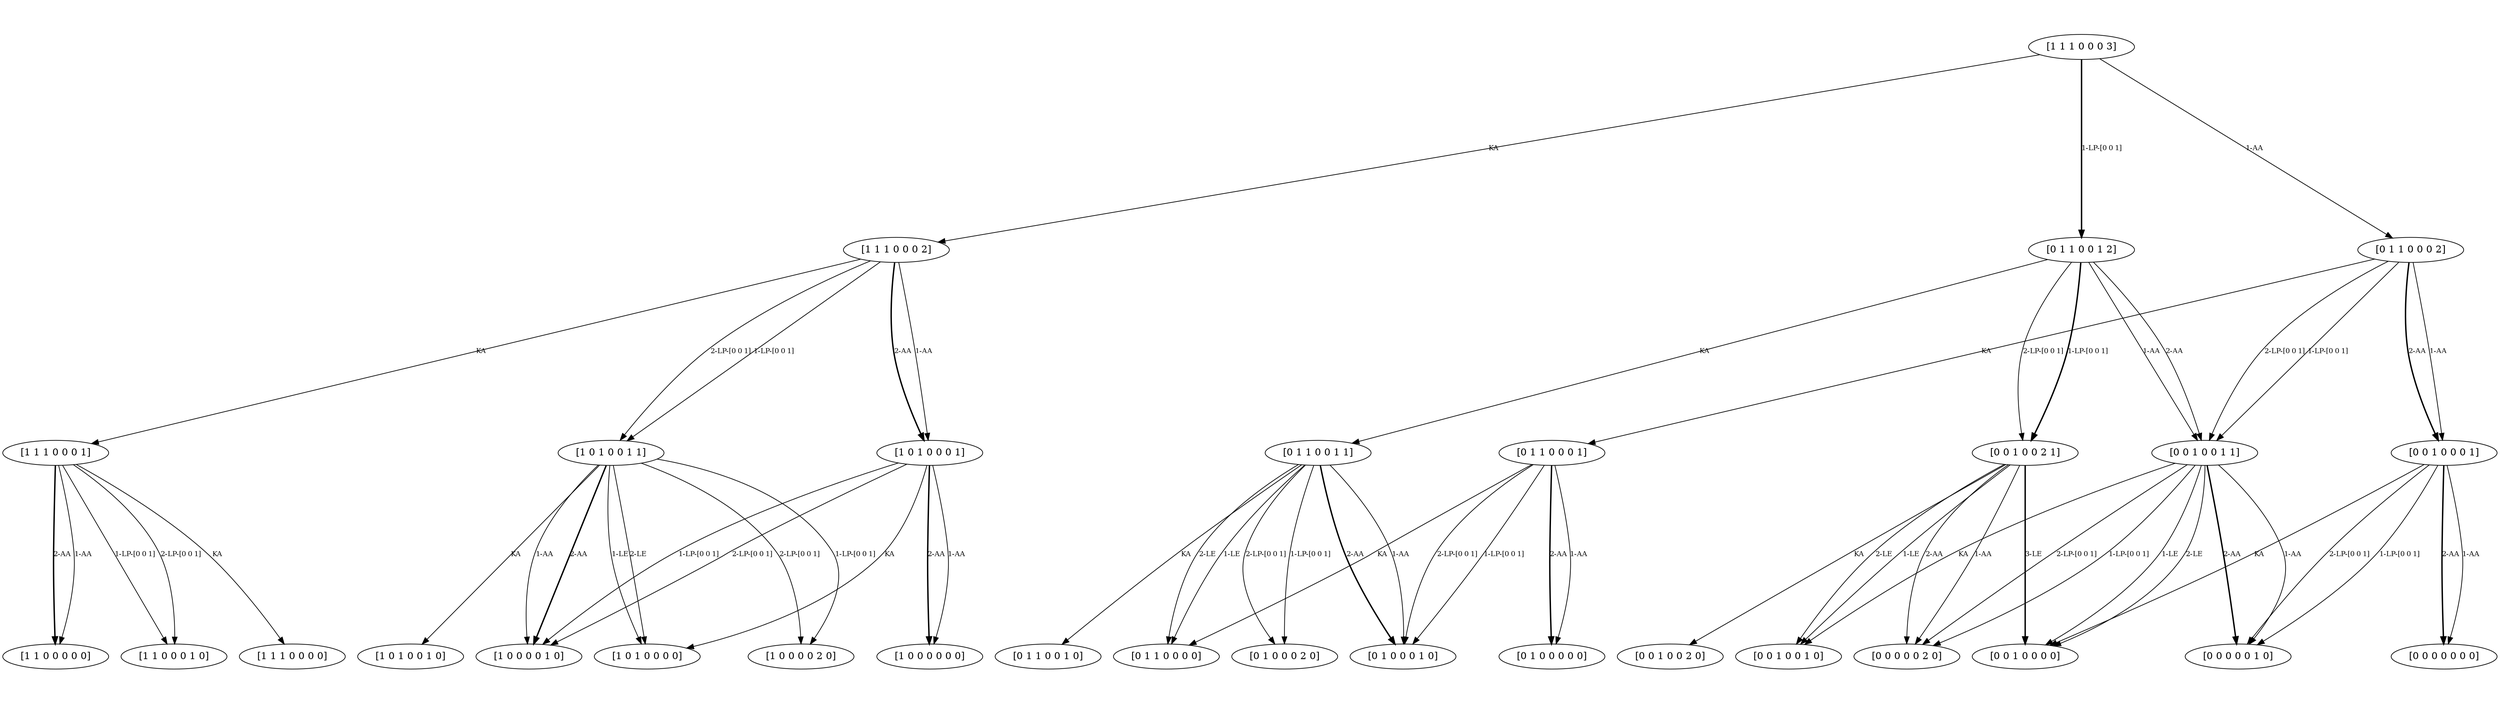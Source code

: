 digraph  {
	graph [ratio=0.28;
	 margin=0];
	node [label="\N"];
	edge [fontsize=10]
	8	 [capacity="[1 1 1]",
		label="[1 1 1 0 0 0 0]",
		stock="[0 0 0]",
		time=0,
		value=0.0];
	9	 [capacity="[1 1 1]",
		label="[1 1 1 0 0 0 1]",
		stock="[0 0 0]",
		time=1,
		value=90.0];
	9 -> 8 [key=0,
	goal="[1 1 1 0 0 0 0]",
	label=KA,
	modus=KA,
	not_best_politic=True,
	revenue=0,
	time=1,
	weight=0.0,
	weight_goal=0.0];
16 [capacity="[1 1 0]",
	label="[1 1 0 0 0 1 0]",
	stock="[0 0 1]",
	time=0,
	value=0.0];
9 -> 16 [key=1,
goal="[1 1 0 0 0 1 0]",
label="1-LP-[0 0 1]",
modus="LP[0 0 1]",
not_best_politic=True,
revenue=0,
time=1,
weight=0.0,
weight_goal=0.0];
9 -> 16 [key=2,
goal="[1 1 0 0 0 1 0]",
label="2-LP-[0 0 1]",
modus="LP[0 0 1]",
not_best_politic=True,
revenue=0,
time=1,
weight=0.0,
weight_goal=0.0];
20 [capacity="[1 1 0]",
label="[1 1 0 0 0 0 0]",
stock="[0 0 0]",
time=0,
value=0.0];
9 -> 20 [key=1,
goal="[1 1 0 0 0 0 0]",
label="1-AA",
modus=AA,
not_best_politic=True,
revenue=100,
time=1,
weight=100.0,
weight_goal=0.0];
9 -> 20 [key=2,
goal="[1 1 0 0 0 0 0]",
label="2-AA",
modus=AA,
not_best_politic=False,
revenue=200,
style=bold,
time=1,
weight=200.0,
weight_goal=0.0];
10 [capacity="[1 1 1]",
label="[1 1 1 0 0 0 2]",
stock="[0 0 0]",
time=2,
value=234.0];
10 -> 9 [key=0,
goal="[1 1 1 0 0 0 1]",
label=KA,
modus=KA,
not_best_politic=True,
revenue=0,
time=2,
weight=0.0,
weight_goal=90.0];
29 [capacity="[1 0 1]",
label="[1 0 1 0 0 1 1]",
stock="[0 0 1]",
time=1,
value=180.0];
10 -> 29 [key=1,
goal="[1 0 1 0 0 1 1]",
label="1-LP-[0 0 1]",
modus="LP[0 0 1]",
not_best_politic=True,
revenue=0,
time=2,
weight=90.0,
weight_goal=180.0];
10 -> 29 [key=2,
goal="[1 0 1 0 0 1 1]",
label="2-LP-[0 0 1]",
modus="LP[0 0 1]",
not_best_politic=True,
revenue=0,
time=2,
weight=90.0,
weight_goal=180.0];
33 [capacity="[1 0 1]",
label="[1 0 1 0 0 0 1]",
stock="[0 0 0]",
time=1,
value=90.0];
10 -> 33 [key=1,
goal="[1 0 1 0 0 0 1]",
label="1-AA",
modus=AA,
not_best_politic=True,
revenue=100,
time=2,
weight=100.0,
weight_goal=90.0];
10 -> 33 [key=2,
goal="[1 0 1 0 0 0 1]",
label="2-AA",
modus=AA,
not_best_politic=False,
revenue=200,
style=bold,
time=2,
weight=200.0,
weight_goal=90.0];
11 [capacity="[1 1 1]",
label="[1 1 1 0 0 0 3]",
stock="[0 0 0]",
time=3,
value=544.75];
11 -> 10 [key=0,
goal="[1 1 1 0 0 0 2]",
label=KA,
modus=KA,
not_best_politic=True,
revenue=0,
time=3,
weight=0.0,
weight_goal=234.0];
54 [capacity="[0 1 1]",
label="[0 1 1 0 0 1 2]",
stock="[0 0 1]",
time=2,
value=1170.0];
11 -> 54 [key=1,
goal="[0 1 1 0 0 1 2]",
label="1-LP-[0 0 1]",
modus="LP[0 0 1]",
not_best_politic=False,
revenue=0,
style=bold,
time=3,
weight=936.0,
weight_goal=1170.0];
58 [capacity="[0 1 1]",
label="[0 1 1 0 0 0 2]",
stock="[0 0 0]",
time=2,
value=234.0];
11 -> 58 [key=1,
goal="[0 1 1 0 0 0 2]",
label="1-AA",
modus=AA,
not_best_politic=True,
revenue=100,
time=3,
weight=100.0,
weight_goal=234.0];
28 [capacity="[1 0 1]",
label="[1 0 1 0 0 1 0]",
stock="[0 0 1]",
time=0,
value=0.0];
29 -> 28 [key=0,
goal="[1 0 1 0 0 1 0]",
label=KA,
modus=KA,
not_best_politic=True,
revenue=0,
time=1,
weight=0.0,
weight_goal=0.0];
32 [capacity="[1 0 1]",
label="[1 0 1 0 0 0 0]",
stock="[0 0 0]",
time=0,
value=0.0];
29 -> 32 [key=1,
goal="[1 0 1 0 0 0 0]",
label="1-LE",
modus=LE,
not_best_politic=True,
revenue=100,
time=1,
weight=100.0,
weight_goal=0.0];
29 -> 32 [key=2,
goal="[1 0 1 0 0 0 0]",
label="2-LE",
modus=LE,
not_best_politic=True,
revenue=200,
time=1,
weight=200.0,
weight_goal=0.0];
36 [capacity="[1 0 0]",
label="[1 0 0 0 0 2 0]",
stock="[0 0 2]",
time=0,
value=0.0];
29 -> 36 [key=1,
goal="[1 0 0 0 0 2 0]",
label="1-LP-[0 0 1]",
modus="LP[0 0 1]",
not_best_politic=True,
revenue=0,
time=1,
weight=0.0,
weight_goal=0.0];
29 -> 36 [key=2,
goal="[1 0 0 0 0 2 0]",
label="2-LP-[0 0 1]",
modus="LP[0 0 1]",
not_best_politic=True,
revenue=0,
time=1,
weight=0.0,
weight_goal=0.0];
40 [capacity="[1 0 0]",
label="[1 0 0 0 0 1 0]",
stock="[0 0 1]",
time=0,
value=0.0];
29 -> 40 [key=1,
goal="[1 0 0 0 0 1 0]",
label="1-AA",
modus=AA,
not_best_politic=True,
revenue=100,
time=1,
weight=100.0,
weight_goal=0.0];
29 -> 40 [key=2,
goal="[1 0 0 0 0 1 0]",
label="2-AA",
modus=AA,
not_best_politic=False,
revenue=200,
style=bold,
time=1,
weight=200.0,
weight_goal=0.0];
33 -> 32 [key=0,
goal="[1 0 1 0 0 0 0]",
label=KA,
modus=KA,
not_best_politic=True,
revenue=0,
time=1,
weight=0.0,
weight_goal=0.0];
33 -> 40 [key=1,
goal="[1 0 0 0 0 1 0]",
label="1-LP-[0 0 1]",
modus="LP[0 0 1]",
not_best_politic=True,
revenue=0,
time=1,
weight=0.0,
weight_goal=0.0];
33 -> 40 [key=2,
goal="[1 0 0 0 0 1 0]",
label="2-LP-[0 0 1]",
modus="LP[0 0 1]",
not_best_politic=True,
revenue=0,
time=1,
weight=0.0,
weight_goal=0.0];
44 [capacity="[1 0 0]",
label="[1 0 0 0 0 0 0]",
stock="[0 0 0]",
time=0,
value=0.0];
33 -> 44 [key=1,
goal="[1 0 0 0 0 0 0]",
label="1-AA",
modus=AA,
not_best_politic=True,
revenue=100,
time=1,
weight=100.0,
weight_goal=0.0];
33 -> 44 [key=2,
goal="[1 0 0 0 0 0 0]",
label="2-AA",
modus=AA,
not_best_politic=False,
revenue=200,
style=bold,
time=1,
weight=200.0,
weight_goal=0.0];
52 [capacity="[0 1 1]",
label="[0 1 1 0 0 1 0]",
stock="[0 0 1]",
time=0,
value=0.0];
53 [capacity="[0 1 1]",
label="[0 1 1 0 0 1 1]",
stock="[0 0 1]",
time=1,
value=180.0];
53 -> 52 [key=0,
goal="[0 1 1 0 0 1 0]",
label=KA,
modus=KA,
not_best_politic=True,
revenue=0,
time=1,
weight=0.0,
weight_goal=0.0];
56 [capacity="[0 1 1]",
label="[0 1 1 0 0 0 0]",
stock="[0 0 0]",
time=0,
value=0.0];
53 -> 56 [key=1,
goal="[0 1 1 0 0 0 0]",
label="1-LE",
modus=LE,
not_best_politic=True,
revenue=100,
time=1,
weight=100.0,
weight_goal=0.0];
53 -> 56 [key=2,
goal="[0 1 1 0 0 0 0]",
label="2-LE",
modus=LE,
not_best_politic=True,
revenue=200,
time=1,
weight=200.0,
weight_goal=0.0];
60 [capacity="[0 1 0]",
label="[0 1 0 0 0 2 0]",
stock="[0 0 2]",
time=0,
value=0.0];
53 -> 60 [key=1,
goal="[0 1 0 0 0 2 0]",
label="1-LP-[0 0 1]",
modus="LP[0 0 1]",
not_best_politic=True,
revenue=0,
time=1,
weight=0.0,
weight_goal=0.0];
53 -> 60 [key=2,
goal="[0 1 0 0 0 2 0]",
label="2-LP-[0 0 1]",
modus="LP[0 0 1]",
not_best_politic=True,
revenue=0,
time=1,
weight=0.0,
weight_goal=0.0];
64 [capacity="[0 1 0]",
label="[0 1 0 0 0 1 0]",
stock="[0 0 1]",
time=0,
value=0.0];
53 -> 64 [key=1,
goal="[0 1 0 0 0 1 0]",
label="1-AA",
modus=AA,
not_best_politic=True,
revenue=100,
time=1,
weight=100.0,
weight_goal=0.0];
53 -> 64 [key=2,
goal="[0 1 0 0 0 1 0]",
label="2-AA",
modus=AA,
not_best_politic=False,
revenue=200,
style=bold,
time=1,
weight=200.0,
weight_goal=0.0];
54 -> 53 [key=0,
goal="[0 1 1 0 0 1 1]",
label=KA,
modus=KA,
not_best_politic=True,
revenue=0,
time=2,
weight=0.0,
weight_goal=180.0];
73 [capacity="[0 0 1]",
label="[0 0 1 0 0 2 1]",
stock="[0 0 2]",
time=1,
value=1680.0];
54 -> 73 [key=1,
goal="[0 0 1 0 0 2 1]",
label="1-LP-[0 0 1]",
modus="LP[0 0 1]",
not_best_politic=False,
revenue=0,
style=bold,
time=2,
weight=1500.0,
weight_goal=1680.0];
54 -> 73 [key=2,
goal="[0 0 1 0 0 2 1]",
label="2-LP-[0 0 1]",
modus="LP[0 0 1]",
not_best_politic=True,
revenue=0,
time=2,
weight=1500.0,
weight_goal=1680.0];
77 [capacity="[0 0 1]",
label="[0 0 1 0 0 1 1]",
stock="[0 0 1]",
time=1,
value=180.0];
54 -> 77 [key=1,
goal="[0 0 1 0 0 1 1]",
label="1-AA",
modus=AA,
not_best_politic=True,
revenue=100,
time=2,
weight=100.0,
weight_goal=180.0];
54 -> 77 [key=2,
goal="[0 0 1 0 0 1 1]",
label="2-AA",
modus=AA,
not_best_politic=True,
revenue=200,
time=2,
weight=200.0,
weight_goal=180.0];
57 [capacity="[0 1 1]",
label="[0 1 1 0 0 0 1]",
stock="[0 0 0]",
time=1,
value=90.0];
57 -> 56 [key=0,
goal="[0 1 1 0 0 0 0]",
label=KA,
modus=KA,
not_best_politic=True,
revenue=0,
time=1,
weight=0.0,
weight_goal=0.0];
57 -> 64 [key=1,
goal="[0 1 0 0 0 1 0]",
label="1-LP-[0 0 1]",
modus="LP[0 0 1]",
not_best_politic=True,
revenue=0,
time=1,
weight=0.0,
weight_goal=0.0];
57 -> 64 [key=2,
goal="[0 1 0 0 0 1 0]",
label="2-LP-[0 0 1]",
modus="LP[0 0 1]",
not_best_politic=True,
revenue=0,
time=1,
weight=0.0,
weight_goal=0.0];
68 [capacity="[0 1 0]",
label="[0 1 0 0 0 0 0]",
stock="[0 0 0]",
time=0,
value=0.0];
57 -> 68 [key=1,
goal="[0 1 0 0 0 0 0]",
label="1-AA",
modus=AA,
not_best_politic=True,
revenue=100,
time=1,
weight=100.0,
weight_goal=0.0];
57 -> 68 [key=2,
goal="[0 1 0 0 0 0 0]",
label="2-AA",
modus=AA,
not_best_politic=False,
revenue=200,
style=bold,
time=1,
weight=200.0,
weight_goal=0.0];
58 -> 57 [key=0,
goal="[0 1 1 0 0 0 1]",
label=KA,
modus=KA,
not_best_politic=True,
revenue=0,
time=2,
weight=0.0,
weight_goal=90.0];
58 -> 77 [key=1,
goal="[0 0 1 0 0 1 1]",
label="1-LP-[0 0 1]",
modus="LP[0 0 1]",
not_best_politic=True,
revenue=0,
time=2,
weight=90.0,
weight_goal=180.0];
58 -> 77 [key=2,
goal="[0 0 1 0 0 1 1]",
label="2-LP-[0 0 1]",
modus="LP[0 0 1]",
not_best_politic=True,
revenue=0,
time=2,
weight=90.0,
weight_goal=180.0];
81 [capacity="[0 0 1]",
label="[0 0 1 0 0 0 1]",
stock="[0 0 0]",
time=1,
value=90.0];
58 -> 81 [key=1,
goal="[0 0 1 0 0 0 1]",
label="1-AA",
modus=AA,
not_best_politic=True,
revenue=100,
time=2,
weight=100.0,
weight_goal=90.0];
58 -> 81 [key=2,
goal="[0 0 1 0 0 0 1]",
label="2-AA",
modus=AA,
not_best_politic=False,
revenue=200,
style=bold,
time=2,
weight=200.0,
weight_goal=90.0];
72 [capacity="[0 0 1]",
label="[0 0 1 0 0 2 0]",
stock="[0 0 2]",
time=0,
value=0.0];
73 -> 72 [key=0,
goal="[0 0 1 0 0 2 0]",
label=KA,
modus=KA,
not_best_politic=True,
revenue=0,
time=1,
weight=0.0,
weight_goal=0.0];
76 [capacity="[0 0 1]",
label="[0 0 1 0 0 1 0]",
stock="[0 0 1]",
time=0,
value=0.0];
73 -> 76 [key=1,
goal="[0 0 1 0 0 1 0]",
label="1-LE",
modus=LE,
not_best_politic=True,
revenue=100,
time=1,
weight=100.0,
weight_goal=0.0];
73 -> 76 [key=2,
goal="[0 0 1 0 0 1 0]",
label="2-LE",
modus=LE,
not_best_politic=True,
revenue=200,
time=1,
weight=200.0,
weight_goal=0.0];
80 [capacity="[0 0 1]",
label="[0 0 1 0 0 0 0]",
stock="[0 0 0]",
time=0,
value=0.0];
73 -> 80 [key=3,
goal="[0 0 1 0 0 0 0]",
label="3-LE",
modus=LE,
not_best_politic=False,
revenue=5000,
style=bold,
time=1,
weight=5000.0,
weight_goal=0.0];
84 [capacity="[0 0 0]",
label="[0 0 0 0 0 2 0]",
stock="[0 0 2]",
time=0,
value=0.0];
73 -> 84 [key=1,
goal="[0 0 0 0 0 2 0]",
label="1-AA",
modus=AA,
not_best_politic=True,
revenue=100,
time=1,
weight=100.0,
weight_goal=0.0];
73 -> 84 [key=2,
goal="[0 0 0 0 0 2 0]",
label="2-AA",
modus=AA,
not_best_politic=True,
revenue=200,
time=1,
weight=200.0,
weight_goal=0.0];
77 -> 76 [key=0,
goal="[0 0 1 0 0 1 0]",
label=KA,
modus=KA,
not_best_politic=True,
revenue=0,
time=1,
weight=0.0,
weight_goal=0.0];
77 -> 80 [key=1,
goal="[0 0 1 0 0 0 0]",
label="1-LE",
modus=LE,
not_best_politic=True,
revenue=100,
time=1,
weight=100.0,
weight_goal=0.0];
77 -> 80 [key=2,
goal="[0 0 1 0 0 0 0]",
label="2-LE",
modus=LE,
not_best_politic=True,
revenue=200,
time=1,
weight=200.0,
weight_goal=0.0];
77 -> 84 [key=1,
goal="[0 0 0 0 0 2 0]",
label="1-LP-[0 0 1]",
modus="LP[0 0 1]",
not_best_politic=True,
revenue=0,
time=1,
weight=0.0,
weight_goal=0.0];
77 -> 84 [key=2,
goal="[0 0 0 0 0 2 0]",
label="2-LP-[0 0 1]",
modus="LP[0 0 1]",
not_best_politic=True,
revenue=0,
time=1,
weight=0.0,
weight_goal=0.0];
88 [capacity="[0 0 0]",
label="[0 0 0 0 0 1 0]",
stock="[0 0 1]",
time=0,
value=0.0];
77 -> 88 [key=1,
goal="[0 0 0 0 0 1 0]",
label="1-AA",
modus=AA,
not_best_politic=True,
revenue=100,
time=1,
weight=100.0,
weight_goal=0.0];
77 -> 88 [key=2,
goal="[0 0 0 0 0 1 0]",
label="2-AA",
modus=AA,
not_best_politic=False,
revenue=200,
style=bold,
time=1,
weight=200.0,
weight_goal=0.0];
81 -> 80 [key=0,
goal="[0 0 1 0 0 0 0]",
label=KA,
modus=KA,
not_best_politic=True,
revenue=0,
time=1,
weight=0.0,
weight_goal=0.0];
81 -> 88 [key=1,
goal="[0 0 0 0 0 1 0]",
label="1-LP-[0 0 1]",
modus="LP[0 0 1]",
not_best_politic=True,
revenue=0,
time=1,
weight=0.0,
weight_goal=0.0];
81 -> 88 [key=2,
goal="[0 0 0 0 0 1 0]",
label="2-LP-[0 0 1]",
modus="LP[0 0 1]",
not_best_politic=True,
revenue=0,
time=1,
weight=0.0,
weight_goal=0.0];
92 [capacity="[0 0 0]",
label="[0 0 0 0 0 0 0]",
stock="[0 0 0]",
time=0,
value=0.0];
81 -> 92 [key=1,
goal="[0 0 0 0 0 0 0]",
label="1-AA",
modus=AA,
not_best_politic=True,
revenue=100,
time=1,
weight=100.0,
weight_goal=0.0];
81 -> 92 [key=2,
goal="[0 0 0 0 0 0 0]",
label="2-AA",
modus=AA,
not_best_politic=False,
revenue=200,
style=bold,
time=1,
weight=200.0,
weight_goal=0.0];
}
